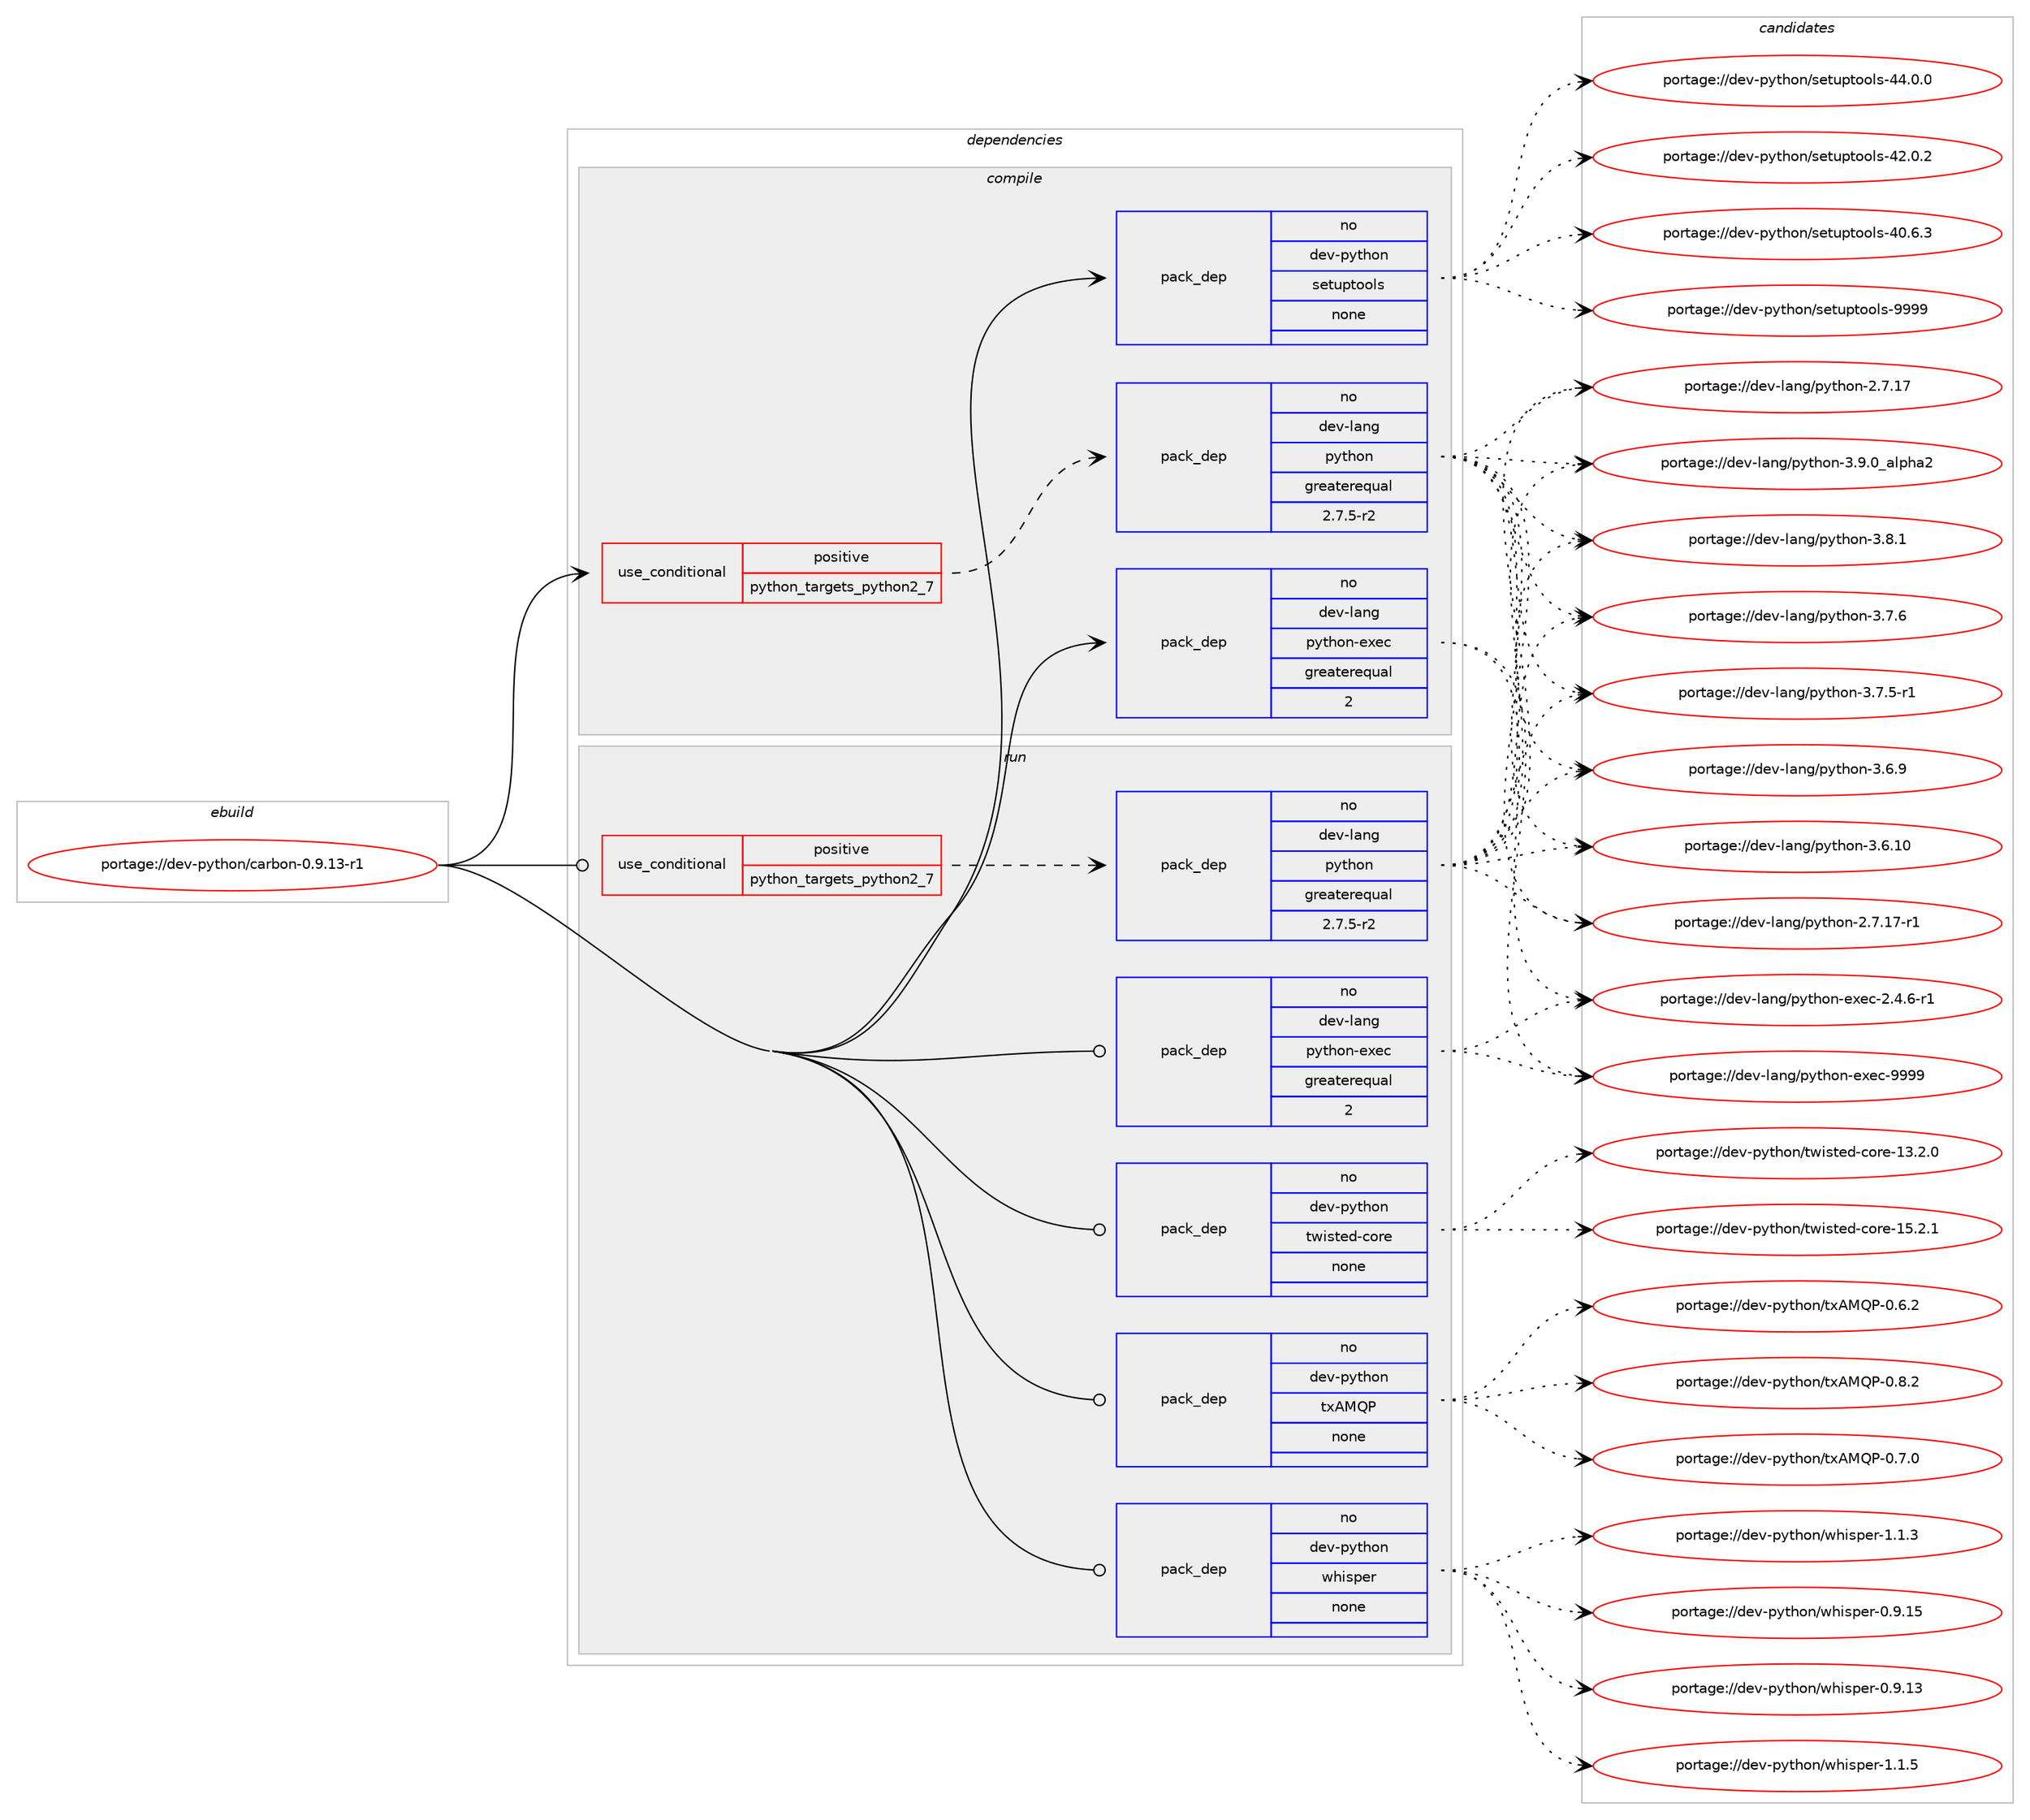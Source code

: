 digraph prolog {

# *************
# Graph options
# *************

newrank=true;
concentrate=true;
compound=true;
graph [rankdir=LR,fontname=Helvetica,fontsize=10,ranksep=1.5];#, ranksep=2.5, nodesep=0.2];
edge  [arrowhead=vee];
node  [fontname=Helvetica,fontsize=10];

# **********
# The ebuild
# **********

subgraph cluster_leftcol {
color=gray;
rank=same;
label=<<i>ebuild</i>>;
id [label="portage://dev-python/carbon-0.9.13-r1", color=red, width=4, href="../dev-python/carbon-0.9.13-r1.svg"];
}

# ****************
# The dependencies
# ****************

subgraph cluster_midcol {
color=gray;
label=<<i>dependencies</i>>;
subgraph cluster_compile {
fillcolor="#eeeeee";
style=filled;
label=<<i>compile</i>>;
subgraph cond118039 {
dependency468078 [label=<<TABLE BORDER="0" CELLBORDER="1" CELLSPACING="0" CELLPADDING="4"><TR><TD ROWSPAN="3" CELLPADDING="10">use_conditional</TD></TR><TR><TD>positive</TD></TR><TR><TD>python_targets_python2_7</TD></TR></TABLE>>, shape=none, color=red];
subgraph pack345032 {
dependency468079 [label=<<TABLE BORDER="0" CELLBORDER="1" CELLSPACING="0" CELLPADDING="4" WIDTH="220"><TR><TD ROWSPAN="6" CELLPADDING="30">pack_dep</TD></TR><TR><TD WIDTH="110">no</TD></TR><TR><TD>dev-lang</TD></TR><TR><TD>python</TD></TR><TR><TD>greaterequal</TD></TR><TR><TD>2.7.5-r2</TD></TR></TABLE>>, shape=none, color=blue];
}
dependency468078:e -> dependency468079:w [weight=20,style="dashed",arrowhead="vee"];
}
id:e -> dependency468078:w [weight=20,style="solid",arrowhead="vee"];
subgraph pack345033 {
dependency468080 [label=<<TABLE BORDER="0" CELLBORDER="1" CELLSPACING="0" CELLPADDING="4" WIDTH="220"><TR><TD ROWSPAN="6" CELLPADDING="30">pack_dep</TD></TR><TR><TD WIDTH="110">no</TD></TR><TR><TD>dev-lang</TD></TR><TR><TD>python-exec</TD></TR><TR><TD>greaterequal</TD></TR><TR><TD>2</TD></TR></TABLE>>, shape=none, color=blue];
}
id:e -> dependency468080:w [weight=20,style="solid",arrowhead="vee"];
subgraph pack345034 {
dependency468081 [label=<<TABLE BORDER="0" CELLBORDER="1" CELLSPACING="0" CELLPADDING="4" WIDTH="220"><TR><TD ROWSPAN="6" CELLPADDING="30">pack_dep</TD></TR><TR><TD WIDTH="110">no</TD></TR><TR><TD>dev-python</TD></TR><TR><TD>setuptools</TD></TR><TR><TD>none</TD></TR><TR><TD></TD></TR></TABLE>>, shape=none, color=blue];
}
id:e -> dependency468081:w [weight=20,style="solid",arrowhead="vee"];
}
subgraph cluster_compileandrun {
fillcolor="#eeeeee";
style=filled;
label=<<i>compile and run</i>>;
}
subgraph cluster_run {
fillcolor="#eeeeee";
style=filled;
label=<<i>run</i>>;
subgraph cond118040 {
dependency468082 [label=<<TABLE BORDER="0" CELLBORDER="1" CELLSPACING="0" CELLPADDING="4"><TR><TD ROWSPAN="3" CELLPADDING="10">use_conditional</TD></TR><TR><TD>positive</TD></TR><TR><TD>python_targets_python2_7</TD></TR></TABLE>>, shape=none, color=red];
subgraph pack345035 {
dependency468083 [label=<<TABLE BORDER="0" CELLBORDER="1" CELLSPACING="0" CELLPADDING="4" WIDTH="220"><TR><TD ROWSPAN="6" CELLPADDING="30">pack_dep</TD></TR><TR><TD WIDTH="110">no</TD></TR><TR><TD>dev-lang</TD></TR><TR><TD>python</TD></TR><TR><TD>greaterequal</TD></TR><TR><TD>2.7.5-r2</TD></TR></TABLE>>, shape=none, color=blue];
}
dependency468082:e -> dependency468083:w [weight=20,style="dashed",arrowhead="vee"];
}
id:e -> dependency468082:w [weight=20,style="solid",arrowhead="odot"];
subgraph pack345036 {
dependency468084 [label=<<TABLE BORDER="0" CELLBORDER="1" CELLSPACING="0" CELLPADDING="4" WIDTH="220"><TR><TD ROWSPAN="6" CELLPADDING="30">pack_dep</TD></TR><TR><TD WIDTH="110">no</TD></TR><TR><TD>dev-lang</TD></TR><TR><TD>python-exec</TD></TR><TR><TD>greaterequal</TD></TR><TR><TD>2</TD></TR></TABLE>>, shape=none, color=blue];
}
id:e -> dependency468084:w [weight=20,style="solid",arrowhead="odot"];
subgraph pack345037 {
dependency468085 [label=<<TABLE BORDER="0" CELLBORDER="1" CELLSPACING="0" CELLPADDING="4" WIDTH="220"><TR><TD ROWSPAN="6" CELLPADDING="30">pack_dep</TD></TR><TR><TD WIDTH="110">no</TD></TR><TR><TD>dev-python</TD></TR><TR><TD>twisted-core</TD></TR><TR><TD>none</TD></TR><TR><TD></TD></TR></TABLE>>, shape=none, color=blue];
}
id:e -> dependency468085:w [weight=20,style="solid",arrowhead="odot"];
subgraph pack345038 {
dependency468086 [label=<<TABLE BORDER="0" CELLBORDER="1" CELLSPACING="0" CELLPADDING="4" WIDTH="220"><TR><TD ROWSPAN="6" CELLPADDING="30">pack_dep</TD></TR><TR><TD WIDTH="110">no</TD></TR><TR><TD>dev-python</TD></TR><TR><TD>txAMQP</TD></TR><TR><TD>none</TD></TR><TR><TD></TD></TR></TABLE>>, shape=none, color=blue];
}
id:e -> dependency468086:w [weight=20,style="solid",arrowhead="odot"];
subgraph pack345039 {
dependency468087 [label=<<TABLE BORDER="0" CELLBORDER="1" CELLSPACING="0" CELLPADDING="4" WIDTH="220"><TR><TD ROWSPAN="6" CELLPADDING="30">pack_dep</TD></TR><TR><TD WIDTH="110">no</TD></TR><TR><TD>dev-python</TD></TR><TR><TD>whisper</TD></TR><TR><TD>none</TD></TR><TR><TD></TD></TR></TABLE>>, shape=none, color=blue];
}
id:e -> dependency468087:w [weight=20,style="solid",arrowhead="odot"];
}
}

# **************
# The candidates
# **************

subgraph cluster_choices {
rank=same;
color=gray;
label=<<i>candidates</i>>;

subgraph choice345032 {
color=black;
nodesep=1;
choice10010111845108971101034711212111610411111045514657464895971081121049750 [label="portage://dev-lang/python-3.9.0_alpha2", color=red, width=4,href="../dev-lang/python-3.9.0_alpha2.svg"];
choice100101118451089711010347112121116104111110455146564649 [label="portage://dev-lang/python-3.8.1", color=red, width=4,href="../dev-lang/python-3.8.1.svg"];
choice100101118451089711010347112121116104111110455146554654 [label="portage://dev-lang/python-3.7.6", color=red, width=4,href="../dev-lang/python-3.7.6.svg"];
choice1001011184510897110103471121211161041111104551465546534511449 [label="portage://dev-lang/python-3.7.5-r1", color=red, width=4,href="../dev-lang/python-3.7.5-r1.svg"];
choice100101118451089711010347112121116104111110455146544657 [label="portage://dev-lang/python-3.6.9", color=red, width=4,href="../dev-lang/python-3.6.9.svg"];
choice10010111845108971101034711212111610411111045514654464948 [label="portage://dev-lang/python-3.6.10", color=red, width=4,href="../dev-lang/python-3.6.10.svg"];
choice100101118451089711010347112121116104111110455046554649554511449 [label="portage://dev-lang/python-2.7.17-r1", color=red, width=4,href="../dev-lang/python-2.7.17-r1.svg"];
choice10010111845108971101034711212111610411111045504655464955 [label="portage://dev-lang/python-2.7.17", color=red, width=4,href="../dev-lang/python-2.7.17.svg"];
dependency468079:e -> choice10010111845108971101034711212111610411111045514657464895971081121049750:w [style=dotted,weight="100"];
dependency468079:e -> choice100101118451089711010347112121116104111110455146564649:w [style=dotted,weight="100"];
dependency468079:e -> choice100101118451089711010347112121116104111110455146554654:w [style=dotted,weight="100"];
dependency468079:e -> choice1001011184510897110103471121211161041111104551465546534511449:w [style=dotted,weight="100"];
dependency468079:e -> choice100101118451089711010347112121116104111110455146544657:w [style=dotted,weight="100"];
dependency468079:e -> choice10010111845108971101034711212111610411111045514654464948:w [style=dotted,weight="100"];
dependency468079:e -> choice100101118451089711010347112121116104111110455046554649554511449:w [style=dotted,weight="100"];
dependency468079:e -> choice10010111845108971101034711212111610411111045504655464955:w [style=dotted,weight="100"];
}
subgraph choice345033 {
color=black;
nodesep=1;
choice10010111845108971101034711212111610411111045101120101994557575757 [label="portage://dev-lang/python-exec-9999", color=red, width=4,href="../dev-lang/python-exec-9999.svg"];
choice10010111845108971101034711212111610411111045101120101994550465246544511449 [label="portage://dev-lang/python-exec-2.4.6-r1", color=red, width=4,href="../dev-lang/python-exec-2.4.6-r1.svg"];
dependency468080:e -> choice10010111845108971101034711212111610411111045101120101994557575757:w [style=dotted,weight="100"];
dependency468080:e -> choice10010111845108971101034711212111610411111045101120101994550465246544511449:w [style=dotted,weight="100"];
}
subgraph choice345034 {
color=black;
nodesep=1;
choice10010111845112121116104111110471151011161171121161111111081154557575757 [label="portage://dev-python/setuptools-9999", color=red, width=4,href="../dev-python/setuptools-9999.svg"];
choice100101118451121211161041111104711510111611711211611111110811545525246484648 [label="portage://dev-python/setuptools-44.0.0", color=red, width=4,href="../dev-python/setuptools-44.0.0.svg"];
choice100101118451121211161041111104711510111611711211611111110811545525046484650 [label="portage://dev-python/setuptools-42.0.2", color=red, width=4,href="../dev-python/setuptools-42.0.2.svg"];
choice100101118451121211161041111104711510111611711211611111110811545524846544651 [label="portage://dev-python/setuptools-40.6.3", color=red, width=4,href="../dev-python/setuptools-40.6.3.svg"];
dependency468081:e -> choice10010111845112121116104111110471151011161171121161111111081154557575757:w [style=dotted,weight="100"];
dependency468081:e -> choice100101118451121211161041111104711510111611711211611111110811545525246484648:w [style=dotted,weight="100"];
dependency468081:e -> choice100101118451121211161041111104711510111611711211611111110811545525046484650:w [style=dotted,weight="100"];
dependency468081:e -> choice100101118451121211161041111104711510111611711211611111110811545524846544651:w [style=dotted,weight="100"];
}
subgraph choice345035 {
color=black;
nodesep=1;
choice10010111845108971101034711212111610411111045514657464895971081121049750 [label="portage://dev-lang/python-3.9.0_alpha2", color=red, width=4,href="../dev-lang/python-3.9.0_alpha2.svg"];
choice100101118451089711010347112121116104111110455146564649 [label="portage://dev-lang/python-3.8.1", color=red, width=4,href="../dev-lang/python-3.8.1.svg"];
choice100101118451089711010347112121116104111110455146554654 [label="portage://dev-lang/python-3.7.6", color=red, width=4,href="../dev-lang/python-3.7.6.svg"];
choice1001011184510897110103471121211161041111104551465546534511449 [label="portage://dev-lang/python-3.7.5-r1", color=red, width=4,href="../dev-lang/python-3.7.5-r1.svg"];
choice100101118451089711010347112121116104111110455146544657 [label="portage://dev-lang/python-3.6.9", color=red, width=4,href="../dev-lang/python-3.6.9.svg"];
choice10010111845108971101034711212111610411111045514654464948 [label="portage://dev-lang/python-3.6.10", color=red, width=4,href="../dev-lang/python-3.6.10.svg"];
choice100101118451089711010347112121116104111110455046554649554511449 [label="portage://dev-lang/python-2.7.17-r1", color=red, width=4,href="../dev-lang/python-2.7.17-r1.svg"];
choice10010111845108971101034711212111610411111045504655464955 [label="portage://dev-lang/python-2.7.17", color=red, width=4,href="../dev-lang/python-2.7.17.svg"];
dependency468083:e -> choice10010111845108971101034711212111610411111045514657464895971081121049750:w [style=dotted,weight="100"];
dependency468083:e -> choice100101118451089711010347112121116104111110455146564649:w [style=dotted,weight="100"];
dependency468083:e -> choice100101118451089711010347112121116104111110455146554654:w [style=dotted,weight="100"];
dependency468083:e -> choice1001011184510897110103471121211161041111104551465546534511449:w [style=dotted,weight="100"];
dependency468083:e -> choice100101118451089711010347112121116104111110455146544657:w [style=dotted,weight="100"];
dependency468083:e -> choice10010111845108971101034711212111610411111045514654464948:w [style=dotted,weight="100"];
dependency468083:e -> choice100101118451089711010347112121116104111110455046554649554511449:w [style=dotted,weight="100"];
dependency468083:e -> choice10010111845108971101034711212111610411111045504655464955:w [style=dotted,weight="100"];
}
subgraph choice345036 {
color=black;
nodesep=1;
choice10010111845108971101034711212111610411111045101120101994557575757 [label="portage://dev-lang/python-exec-9999", color=red, width=4,href="../dev-lang/python-exec-9999.svg"];
choice10010111845108971101034711212111610411111045101120101994550465246544511449 [label="portage://dev-lang/python-exec-2.4.6-r1", color=red, width=4,href="../dev-lang/python-exec-2.4.6-r1.svg"];
dependency468084:e -> choice10010111845108971101034711212111610411111045101120101994557575757:w [style=dotted,weight="100"];
dependency468084:e -> choice10010111845108971101034711212111610411111045101120101994550465246544511449:w [style=dotted,weight="100"];
}
subgraph choice345037 {
color=black;
nodesep=1;
choice1001011184511212111610411111047116119105115116101100459911111410145495346504649 [label="portage://dev-python/twisted-core-15.2.1", color=red, width=4,href="../dev-python/twisted-core-15.2.1.svg"];
choice1001011184511212111610411111047116119105115116101100459911111410145495146504648 [label="portage://dev-python/twisted-core-13.2.0", color=red, width=4,href="../dev-python/twisted-core-13.2.0.svg"];
dependency468085:e -> choice1001011184511212111610411111047116119105115116101100459911111410145495346504649:w [style=dotted,weight="100"];
dependency468085:e -> choice1001011184511212111610411111047116119105115116101100459911111410145495146504648:w [style=dotted,weight="100"];
}
subgraph choice345038 {
color=black;
nodesep=1;
choice100101118451121211161041111104711612065778180454846564650 [label="portage://dev-python/txAMQP-0.8.2", color=red, width=4,href="../dev-python/txAMQP-0.8.2.svg"];
choice100101118451121211161041111104711612065778180454846554648 [label="portage://dev-python/txAMQP-0.7.0", color=red, width=4,href="../dev-python/txAMQP-0.7.0.svg"];
choice100101118451121211161041111104711612065778180454846544650 [label="portage://dev-python/txAMQP-0.6.2", color=red, width=4,href="../dev-python/txAMQP-0.6.2.svg"];
dependency468086:e -> choice100101118451121211161041111104711612065778180454846564650:w [style=dotted,weight="100"];
dependency468086:e -> choice100101118451121211161041111104711612065778180454846554648:w [style=dotted,weight="100"];
dependency468086:e -> choice100101118451121211161041111104711612065778180454846544650:w [style=dotted,weight="100"];
}
subgraph choice345039 {
color=black;
nodesep=1;
choice1001011184511212111610411111047119104105115112101114454946494653 [label="portage://dev-python/whisper-1.1.5", color=red, width=4,href="../dev-python/whisper-1.1.5.svg"];
choice1001011184511212111610411111047119104105115112101114454946494651 [label="portage://dev-python/whisper-1.1.3", color=red, width=4,href="../dev-python/whisper-1.1.3.svg"];
choice100101118451121211161041111104711910410511511210111445484657464953 [label="portage://dev-python/whisper-0.9.15", color=red, width=4,href="../dev-python/whisper-0.9.15.svg"];
choice100101118451121211161041111104711910410511511210111445484657464951 [label="portage://dev-python/whisper-0.9.13", color=red, width=4,href="../dev-python/whisper-0.9.13.svg"];
dependency468087:e -> choice1001011184511212111610411111047119104105115112101114454946494653:w [style=dotted,weight="100"];
dependency468087:e -> choice1001011184511212111610411111047119104105115112101114454946494651:w [style=dotted,weight="100"];
dependency468087:e -> choice100101118451121211161041111104711910410511511210111445484657464953:w [style=dotted,weight="100"];
dependency468087:e -> choice100101118451121211161041111104711910410511511210111445484657464951:w [style=dotted,weight="100"];
}
}

}
